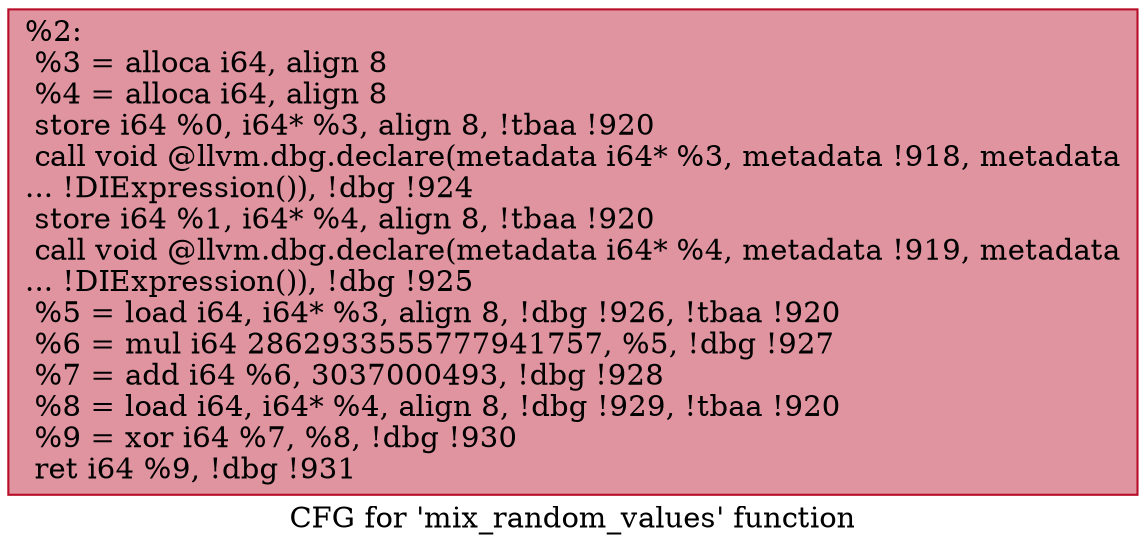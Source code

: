 digraph "CFG for 'mix_random_values' function" {
	label="CFG for 'mix_random_values' function";

	Node0xcb7430 [shape=record,color="#b70d28ff", style=filled, fillcolor="#b70d2870",label="{%2:\l  %3 = alloca i64, align 8\l  %4 = alloca i64, align 8\l  store i64 %0, i64* %3, align 8, !tbaa !920\l  call void @llvm.dbg.declare(metadata i64* %3, metadata !918, metadata\l... !DIExpression()), !dbg !924\l  store i64 %1, i64* %4, align 8, !tbaa !920\l  call void @llvm.dbg.declare(metadata i64* %4, metadata !919, metadata\l... !DIExpression()), !dbg !925\l  %5 = load i64, i64* %3, align 8, !dbg !926, !tbaa !920\l  %6 = mul i64 2862933555777941757, %5, !dbg !927\l  %7 = add i64 %6, 3037000493, !dbg !928\l  %8 = load i64, i64* %4, align 8, !dbg !929, !tbaa !920\l  %9 = xor i64 %7, %8, !dbg !930\l  ret i64 %9, !dbg !931\l}"];
}
